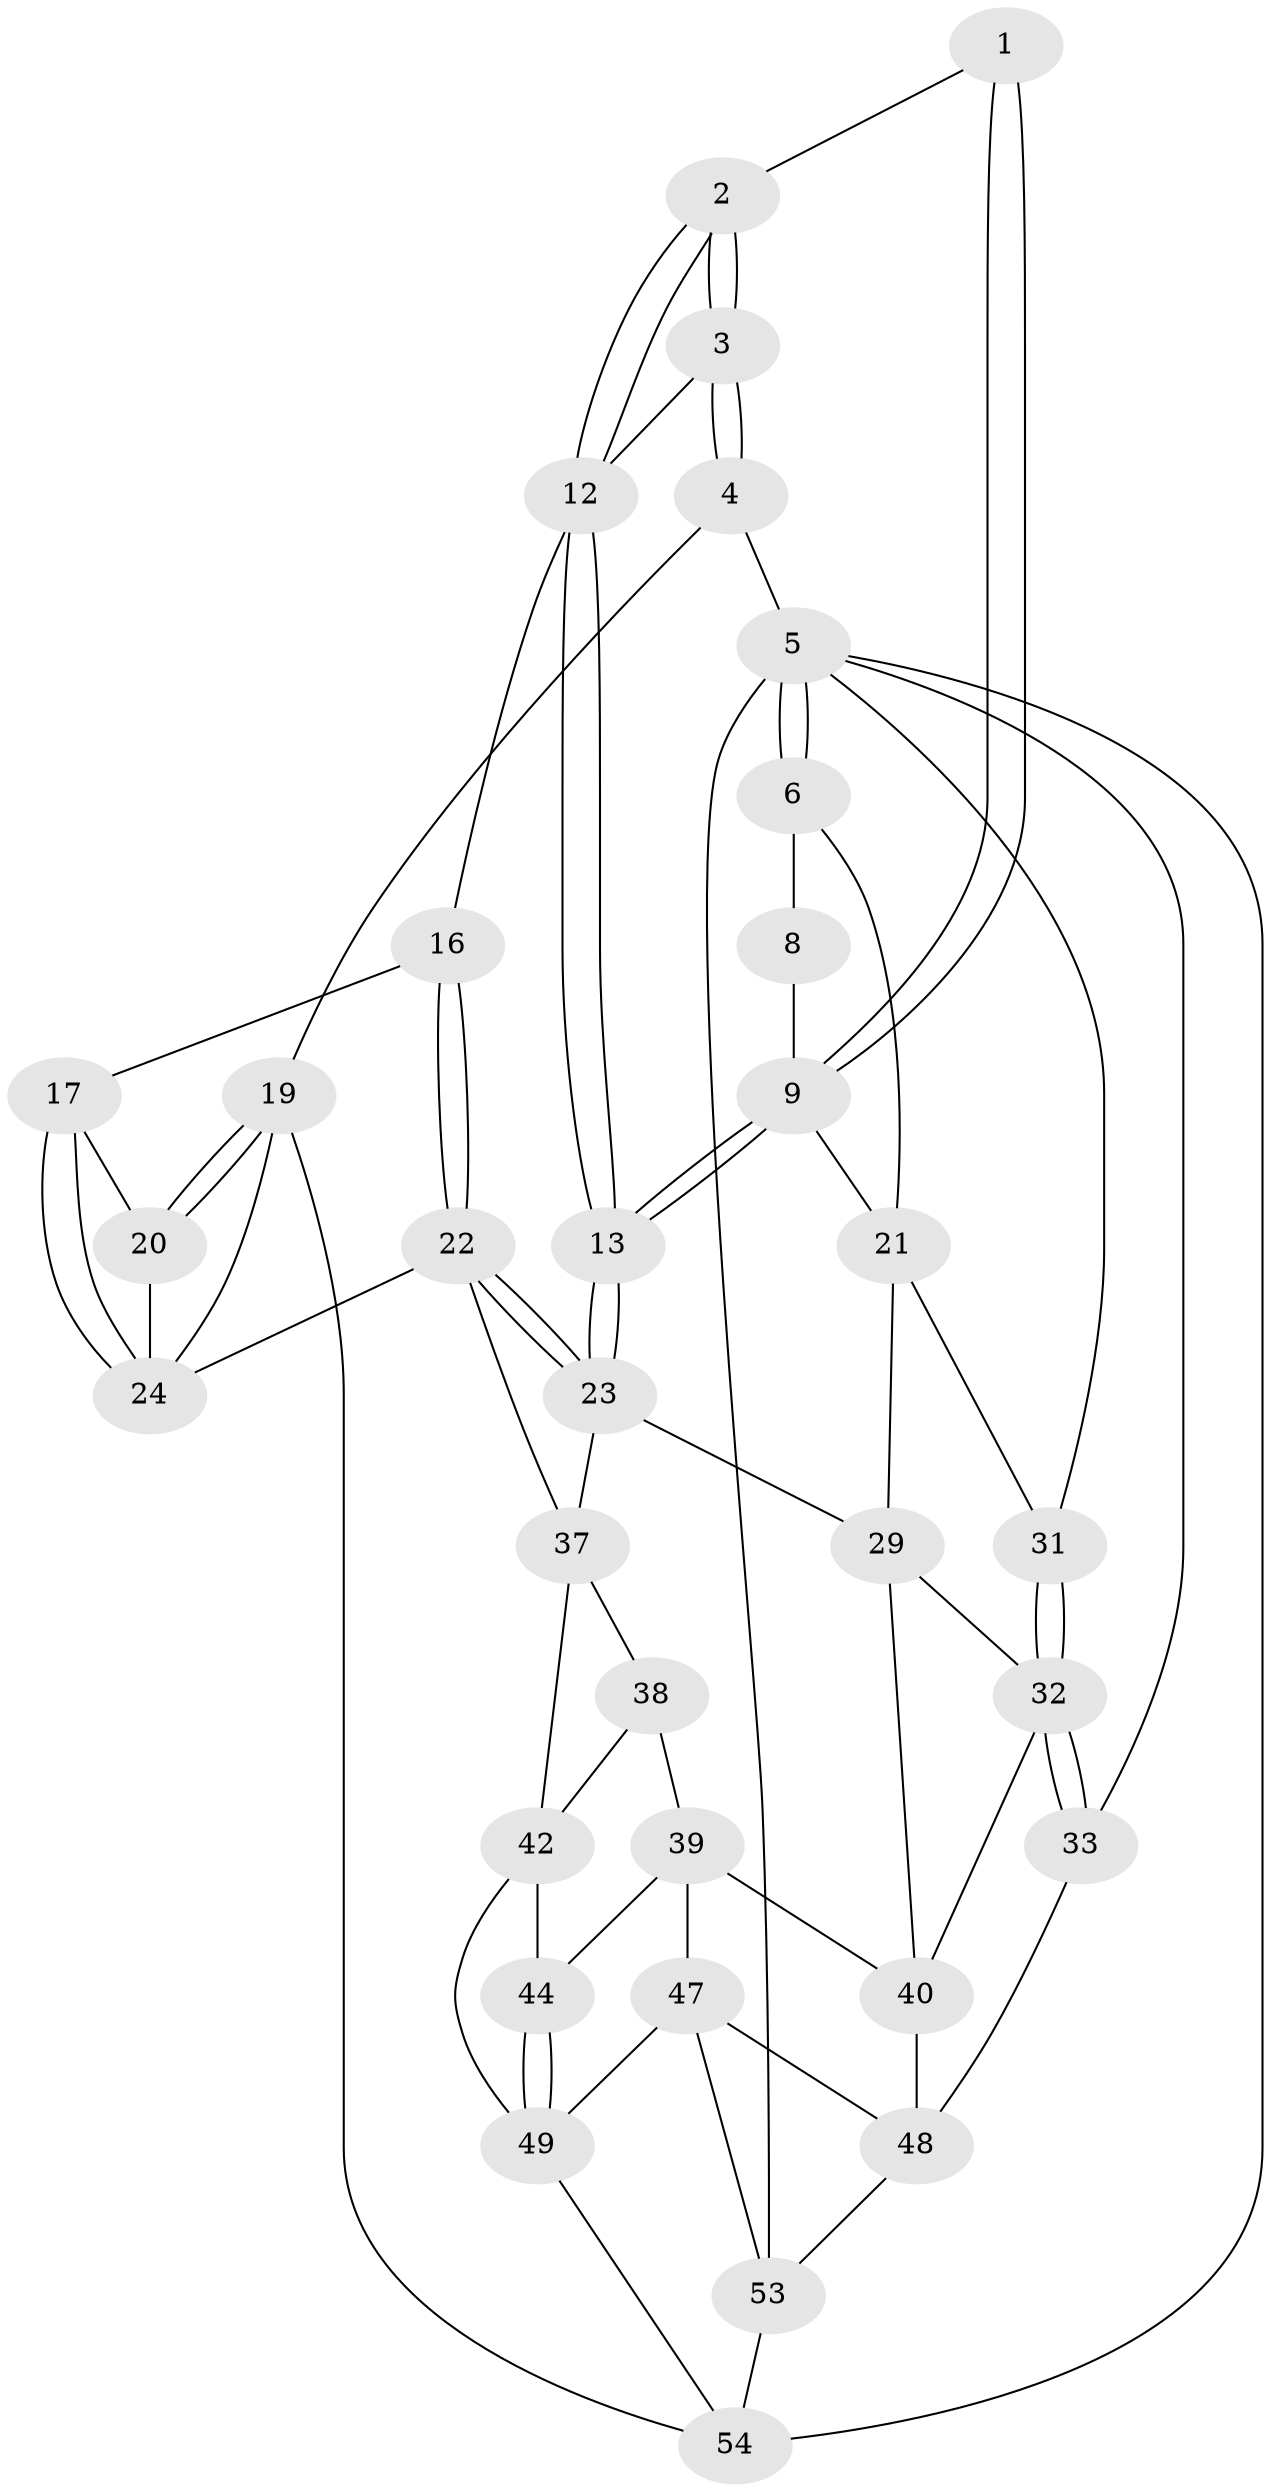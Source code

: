 // Generated by graph-tools (version 1.1) at 2025/52/02/27/25 19:52:37]
// undirected, 33 vertices, 74 edges
graph export_dot {
graph [start="1"]
  node [color=gray90,style=filled];
  1 [pos="+0.6653656045085506+0"];
  2 [pos="+0.7934681342380692+0"];
  3 [pos="+1+0",super="+14"];
  4 [pos="+1+0"];
  5 [pos="+0+0",super="+34"];
  6 [pos="+0+0",super="+7"];
  8 [pos="+0.419755578877651+0",super="+11"];
  9 [pos="+0.41727936250193437+0.2771375641910051",super="+10"];
  12 [pos="+0.6147552605278562+0.24337658012359606",super="+15"];
  13 [pos="+0.48301899237157475+0.30160041138296917"];
  16 [pos="+0.7030166777120508+0.2994315010331238"];
  17 [pos="+0.8013926835516676+0.33705124448174567",super="+18"];
  19 [pos="+1+0.40856611916453145",super="+27"];
  20 [pos="+0.9914785260853706+0.3587605382887235"];
  21 [pos="+0.265630765655047+0.29267844109785174",super="+30"];
  22 [pos="+0.6999928663656897+0.7127640148795013",super="+26"];
  23 [pos="+0.5436582084555801+0.5004361806744115",super="+28"];
  24 [pos="+0.8123822597888634+0.35903782895196307",super="+25"];
  29 [pos="+0.2050800936508985+0.3783973307841403",super="+35"];
  31 [pos="+0+0.061750943522539514"];
  32 [pos="+0+0.5987541369924833",super="+36"];
  33 [pos="+0+0.7254194487857418"];
  37 [pos="+0.32193798874013535+0.6025092913471767",super="+41"];
  38 [pos="+0.3215287885157275+0.6031913229239786"];
  39 [pos="+0.2707216696680652+0.6433019545384546",super="+45"];
  40 [pos="+0.2552008058361483+0.648708123985821",super="+46"];
  42 [pos="+0.6640334686257994+0.7949539901928924",super="+43"];
  44 [pos="+0.3386930387911572+0.7612754405122072"];
  47 [pos="+0.2540147279649662+0.7873187753868631",super="+50"];
  48 [pos="+0.2346756216352488+0.78467727576597",super="+52"];
  49 [pos="+0.4872573093055724+0.8168244602243157",super="+51"];
  53 [pos="+0.22895050210960077+1",super="+55"];
  54 [pos="+0.6282774698166446+1"];
  1 -- 2;
  1 -- 9;
  1 -- 9;
  2 -- 3;
  2 -- 3;
  2 -- 12;
  2 -- 12;
  3 -- 4;
  3 -- 4;
  3 -- 12;
  4 -- 5;
  4 -- 19 [weight=2];
  5 -- 6;
  5 -- 6;
  5 -- 31;
  5 -- 33;
  5 -- 53;
  5 -- 54;
  6 -- 21;
  6 -- 8 [weight=2];
  8 -- 9;
  9 -- 13;
  9 -- 13;
  9 -- 21;
  12 -- 13;
  12 -- 13;
  12 -- 16;
  13 -- 23;
  13 -- 23;
  16 -- 17;
  16 -- 22;
  16 -- 22;
  17 -- 24;
  17 -- 24;
  17 -- 20;
  19 -- 20;
  19 -- 20;
  19 -- 24;
  19 -- 54;
  20 -- 24;
  21 -- 29;
  21 -- 31;
  22 -- 23;
  22 -- 23;
  22 -- 24;
  22 -- 37;
  23 -- 29;
  23 -- 37;
  29 -- 32;
  29 -- 40;
  31 -- 32;
  31 -- 32;
  32 -- 33;
  32 -- 33;
  32 -- 40;
  33 -- 48;
  37 -- 38;
  37 -- 42;
  38 -- 39;
  38 -- 42;
  39 -- 40;
  39 -- 44;
  39 -- 47;
  40 -- 48;
  42 -- 44;
  42 -- 49;
  44 -- 49;
  44 -- 49;
  47 -- 48;
  47 -- 49;
  47 -- 53;
  48 -- 53;
  49 -- 54;
  53 -- 54;
}
